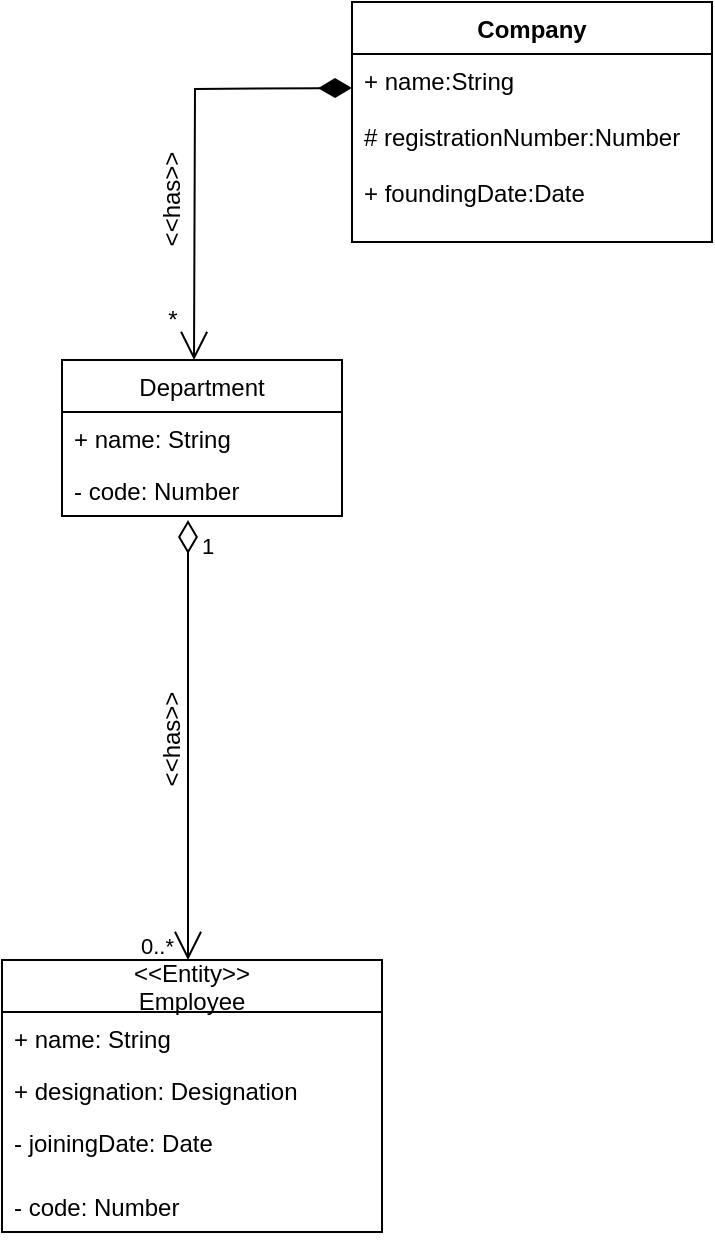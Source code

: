 <mxfile version="16.1.2" type="github">
  <diagram id="62DpDufi0AiV2cNl2U4P" name="Page-1">
    <mxGraphModel dx="1422" dy="794" grid="1" gridSize="10" guides="1" tooltips="1" connect="1" arrows="1" fold="1" page="1" pageScale="1" pageWidth="850" pageHeight="1100" math="0" shadow="0">
      <root>
        <mxCell id="0" />
        <mxCell id="1" parent="0" />
        <mxCell id="4awNCWXmjsOxldeB0e2U-2" value="Company" style="swimlane;fontStyle=1;align=center;verticalAlign=top;childLayout=stackLayout;horizontal=1;startSize=26;horizontalStack=0;resizeParent=1;resizeParentMax=0;resizeLast=0;collapsible=1;marginBottom=0;" vertex="1" parent="1">
          <mxGeometry x="310" y="41" width="180" height="120" as="geometry" />
        </mxCell>
        <mxCell id="4awNCWXmjsOxldeB0e2U-3" value="+ name:String&#xa;&#xa;# registrationNumber:Number&#xa;&#xa;+ foundingDate:Date" style="text;strokeColor=none;fillColor=none;align=left;verticalAlign=top;spacingLeft=4;spacingRight=4;overflow=hidden;rotatable=0;points=[[0,0.5],[1,0.5]];portConstraint=eastwest;" vertex="1" parent="4awNCWXmjsOxldeB0e2U-2">
          <mxGeometry y="26" width="180" height="94" as="geometry" />
        </mxCell>
        <mxCell id="4awNCWXmjsOxldeB0e2U-6" value="" style="endArrow=open;html=1;endSize=12;startArrow=diamondThin;startSize=14;startFill=1;edgeStyle=orthogonalEdgeStyle;align=left;verticalAlign=bottom;rounded=0;" edge="1" parent="1">
          <mxGeometry x="-1" y="3" relative="1" as="geometry">
            <mxPoint x="310" y="84" as="sourcePoint" />
            <mxPoint x="231" y="220" as="targetPoint" />
          </mxGeometry>
        </mxCell>
        <mxCell id="4awNCWXmjsOxldeB0e2U-7" value="*" style="text;html=1;align=center;verticalAlign=middle;resizable=0;points=[];autosize=1;strokeColor=none;fillColor=none;" vertex="1" parent="1">
          <mxGeometry x="210" y="190" width="20" height="20" as="geometry" />
        </mxCell>
        <mxCell id="4awNCWXmjsOxldeB0e2U-9" value="&amp;lt;&amp;lt;has&amp;gt;&amp;gt;" style="text;html=1;align=center;verticalAlign=middle;resizable=0;points=[];autosize=1;strokeColor=none;fillColor=none;rotation=270;" vertex="1" parent="1">
          <mxGeometry x="190" y="130" width="60" height="20" as="geometry" />
        </mxCell>
        <mxCell id="4awNCWXmjsOxldeB0e2U-10" value="Department" style="swimlane;fontStyle=0;childLayout=stackLayout;horizontal=1;startSize=26;fillColor=none;horizontalStack=0;resizeParent=1;resizeParentMax=0;resizeLast=0;collapsible=1;marginBottom=0;" vertex="1" parent="1">
          <mxGeometry x="165" y="220" width="140" height="78" as="geometry" />
        </mxCell>
        <mxCell id="4awNCWXmjsOxldeB0e2U-11" value="+ name: String" style="text;strokeColor=none;fillColor=none;align=left;verticalAlign=top;spacingLeft=4;spacingRight=4;overflow=hidden;rotatable=0;points=[[0,0.5],[1,0.5]];portConstraint=eastwest;" vertex="1" parent="4awNCWXmjsOxldeB0e2U-10">
          <mxGeometry y="26" width="140" height="26" as="geometry" />
        </mxCell>
        <mxCell id="4awNCWXmjsOxldeB0e2U-12" value="- code: Number" style="text;strokeColor=none;fillColor=none;align=left;verticalAlign=top;spacingLeft=4;spacingRight=4;overflow=hidden;rotatable=0;points=[[0,0.5],[1,0.5]];portConstraint=eastwest;" vertex="1" parent="4awNCWXmjsOxldeB0e2U-10">
          <mxGeometry y="52" width="140" height="26" as="geometry" />
        </mxCell>
        <mxCell id="4awNCWXmjsOxldeB0e2U-16" value="" style="endArrow=open;html=1;endSize=12;startArrow=diamondThin;startSize=14;startFill=0;edgeStyle=orthogonalEdgeStyle;rounded=0;" edge="1" parent="1">
          <mxGeometry y="22" relative="1" as="geometry">
            <mxPoint x="228" y="300" as="sourcePoint" />
            <mxPoint x="228" y="520" as="targetPoint" />
            <Array as="points">
              <mxPoint x="228" y="410" />
              <mxPoint x="228" y="410" />
            </Array>
            <mxPoint as="offset" />
          </mxGeometry>
        </mxCell>
        <mxCell id="4awNCWXmjsOxldeB0e2U-17" value="1" style="edgeLabel;resizable=0;html=1;align=left;verticalAlign=top;" connectable="0" vertex="1" parent="4awNCWXmjsOxldeB0e2U-16">
          <mxGeometry x="-1" relative="1" as="geometry">
            <mxPoint x="5" as="offset" />
          </mxGeometry>
        </mxCell>
        <mxCell id="4awNCWXmjsOxldeB0e2U-18" value="0..*" style="edgeLabel;resizable=0;html=1;align=right;verticalAlign=top;" connectable="0" vertex="1" parent="4awNCWXmjsOxldeB0e2U-16">
          <mxGeometry x="1" relative="1" as="geometry">
            <mxPoint x="-7" y="-20" as="offset" />
          </mxGeometry>
        </mxCell>
        <mxCell id="4awNCWXmjsOxldeB0e2U-19" value="&amp;lt;&amp;lt;has&amp;gt;&amp;gt;" style="text;html=1;align=center;verticalAlign=middle;resizable=0;points=[];autosize=1;strokeColor=none;fillColor=none;rotation=270;" vertex="1" parent="1">
          <mxGeometry x="190" y="400" width="60" height="20" as="geometry" />
        </mxCell>
        <mxCell id="4awNCWXmjsOxldeB0e2U-20" value="&lt;&lt;Entity&gt;&gt;&#xa;Employee" style="swimlane;fontStyle=0;childLayout=stackLayout;horizontal=1;startSize=26;fillColor=none;horizontalStack=0;resizeParent=1;resizeParentMax=0;resizeLast=0;collapsible=1;marginBottom=0;" vertex="1" parent="1">
          <mxGeometry x="135" y="520" width="190" height="136" as="geometry" />
        </mxCell>
        <mxCell id="4awNCWXmjsOxldeB0e2U-21" value="+ name: String" style="text;strokeColor=none;fillColor=none;align=left;verticalAlign=top;spacingLeft=4;spacingRight=4;overflow=hidden;rotatable=0;points=[[0,0.5],[1,0.5]];portConstraint=eastwest;" vertex="1" parent="4awNCWXmjsOxldeB0e2U-20">
          <mxGeometry y="26" width="190" height="26" as="geometry" />
        </mxCell>
        <mxCell id="4awNCWXmjsOxldeB0e2U-22" value="+ designation: Designation" style="text;strokeColor=none;fillColor=none;align=left;verticalAlign=top;spacingLeft=4;spacingRight=4;overflow=hidden;rotatable=0;points=[[0,0.5],[1,0.5]];portConstraint=eastwest;" vertex="1" parent="4awNCWXmjsOxldeB0e2U-20">
          <mxGeometry y="52" width="190" height="26" as="geometry" />
        </mxCell>
        <mxCell id="4awNCWXmjsOxldeB0e2U-23" value="- joiningDate: Date&#xa;" style="text;strokeColor=none;fillColor=none;align=left;verticalAlign=top;spacingLeft=4;spacingRight=4;overflow=hidden;rotatable=0;points=[[0,0.5],[1,0.5]];portConstraint=eastwest;" vertex="1" parent="4awNCWXmjsOxldeB0e2U-20">
          <mxGeometry y="78" width="190" height="32" as="geometry" />
        </mxCell>
        <mxCell id="4awNCWXmjsOxldeB0e2U-25" value="- code: Number" style="text;strokeColor=none;fillColor=none;align=left;verticalAlign=top;spacingLeft=4;spacingRight=4;overflow=hidden;rotatable=0;points=[[0,0.5],[1,0.5]];portConstraint=eastwest;" vertex="1" parent="4awNCWXmjsOxldeB0e2U-20">
          <mxGeometry y="110" width="190" height="26" as="geometry" />
        </mxCell>
      </root>
    </mxGraphModel>
  </diagram>
</mxfile>

